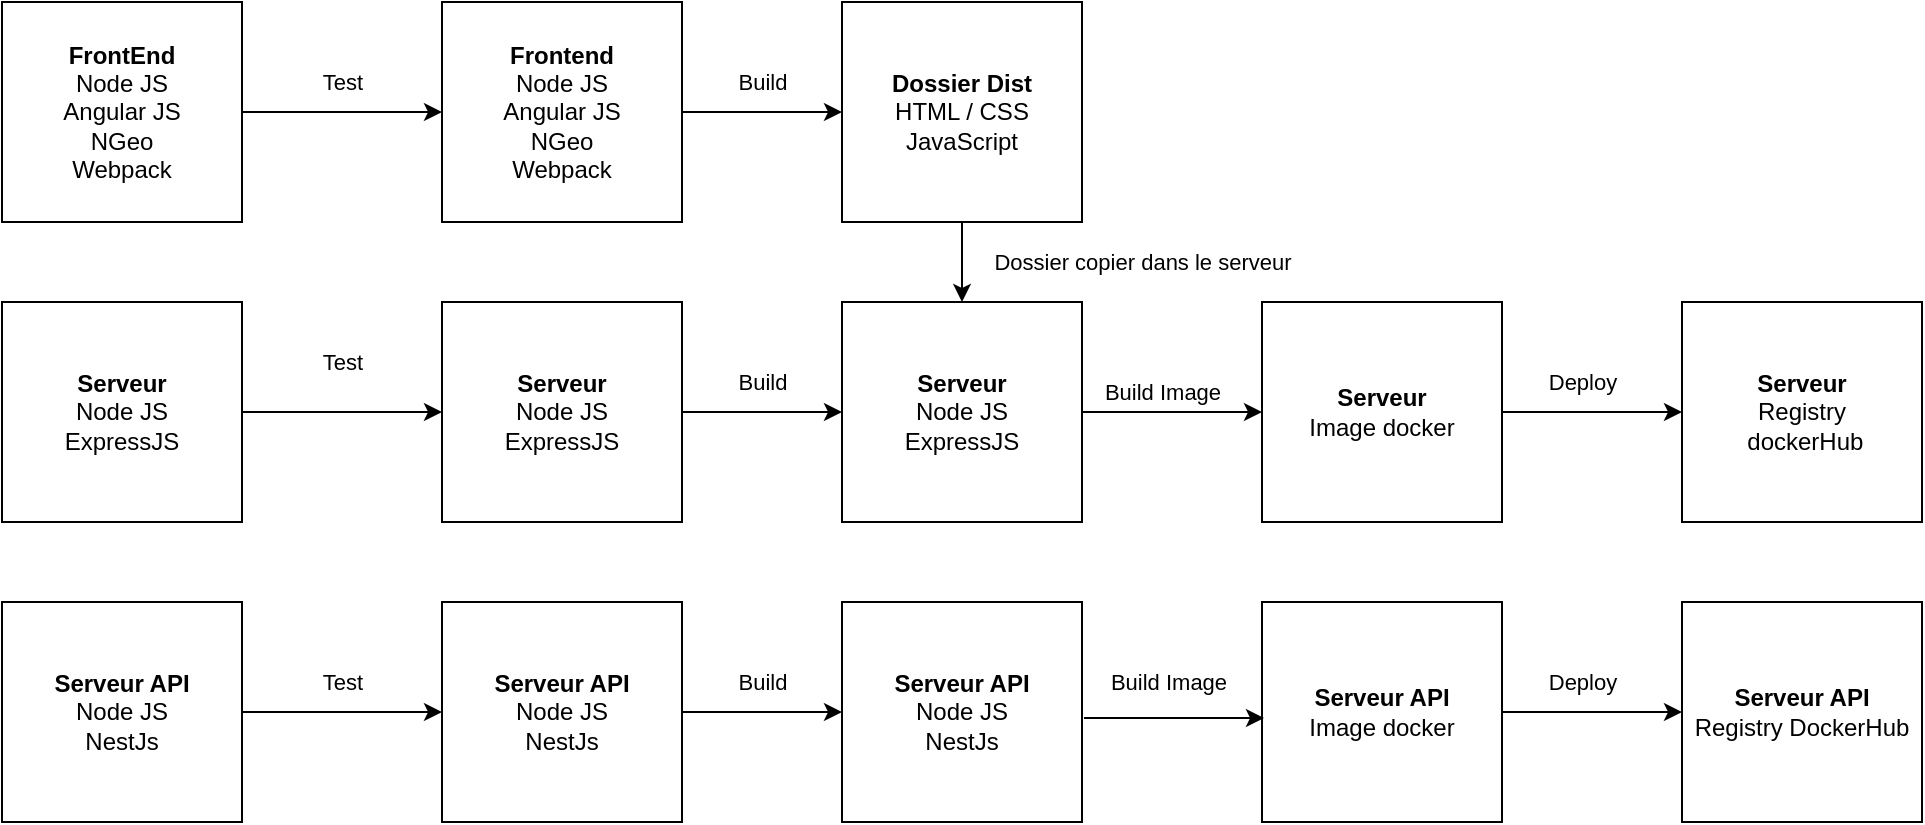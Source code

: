 <mxfile version="17.5.0" type="device"><diagram id="0mSmMj4EATtVLMBIq-Jw" name="Page-1"><mxGraphModel dx="970" dy="604" grid="1" gridSize="10" guides="1" tooltips="1" connect="1" arrows="1" fold="1" page="1" pageScale="1" pageWidth="827" pageHeight="1169" math="0" shadow="0"><root><mxCell id="0"/><mxCell id="1" parent="0"/><mxCell id="rsv5m47qW2A3e_6ivrRq-20" value="Test" style="edgeStyle=orthogonalEdgeStyle;rounded=0;orthogonalLoop=1;jettySize=auto;html=1;entryX=0;entryY=0.5;entryDx=0;entryDy=0;" edge="1" parent="1" source="rsv5m47qW2A3e_6ivrRq-1" target="rsv5m47qW2A3e_6ivrRq-19"><mxGeometry y="15" relative="1" as="geometry"><mxPoint as="offset"/></mxGeometry></mxCell><mxCell id="rsv5m47qW2A3e_6ivrRq-1" value="&lt;div&gt;&lt;b&gt;FrontEnd&lt;/b&gt;&lt;/div&gt;&lt;div&gt;Node JS&lt;b&gt;&lt;br&gt;&lt;/b&gt;&lt;/div&gt;&lt;div&gt;Angular JS&lt;/div&gt;&lt;div&gt;NGeo&lt;/div&gt;&lt;div&gt;Webpack&lt;br&gt;&lt;/div&gt;" style="rounded=0;whiteSpace=wrap;html=1;" vertex="1" parent="1"><mxGeometry x="40" y="60" width="120" height="110" as="geometry"/></mxCell><mxCell id="rsv5m47qW2A3e_6ivrRq-8" value="Test" style="edgeStyle=orthogonalEdgeStyle;rounded=0;orthogonalLoop=1;jettySize=auto;html=1;entryX=0;entryY=0.5;entryDx=0;entryDy=0;" edge="1" parent="1" source="rsv5m47qW2A3e_6ivrRq-2" target="rsv5m47qW2A3e_6ivrRq-18"><mxGeometry y="25" relative="1" as="geometry"><mxPoint as="offset"/></mxGeometry></mxCell><mxCell id="rsv5m47qW2A3e_6ivrRq-2" value="&lt;div&gt;&lt;b&gt;Serveur&lt;/b&gt;&lt;/div&gt;&lt;div&gt;Node JS&lt;/div&gt;&lt;div&gt;ExpressJS&lt;br&gt;&lt;b&gt;&lt;/b&gt;&lt;/div&gt;" style="rounded=0;whiteSpace=wrap;html=1;" vertex="1" parent="1"><mxGeometry x="40" y="210" width="120" height="110" as="geometry"/></mxCell><mxCell id="rsv5m47qW2A3e_6ivrRq-15" value="Test" style="edgeStyle=orthogonalEdgeStyle;rounded=0;orthogonalLoop=1;jettySize=auto;html=1;entryX=0;entryY=0.5;entryDx=0;entryDy=0;" edge="1" parent="1" source="rsv5m47qW2A3e_6ivrRq-3" target="rsv5m47qW2A3e_6ivrRq-26"><mxGeometry y="15" relative="1" as="geometry"><mxPoint as="offset"/></mxGeometry></mxCell><mxCell id="rsv5m47qW2A3e_6ivrRq-3" value="&lt;div&gt;&lt;b&gt;Serveur API&lt;br&gt;&lt;/b&gt;&lt;/div&gt;&lt;div&gt;Node JS&lt;/div&gt;&lt;div&gt;NestJs&lt;br&gt;&lt;b&gt;&lt;/b&gt;&lt;/div&gt;" style="rounded=0;whiteSpace=wrap;html=1;" vertex="1" parent="1"><mxGeometry x="40" y="360" width="120" height="110" as="geometry"/></mxCell><mxCell id="rsv5m47qW2A3e_6ivrRq-9" style="edgeStyle=orthogonalEdgeStyle;rounded=0;orthogonalLoop=1;jettySize=auto;html=1;" edge="1" parent="1" source="rsv5m47qW2A3e_6ivrRq-5" target="rsv5m47qW2A3e_6ivrRq-7"><mxGeometry relative="1" as="geometry"/></mxCell><mxCell id="rsv5m47qW2A3e_6ivrRq-10" value="Dossier copier dans le serveur" style="edgeLabel;html=1;align=center;verticalAlign=middle;resizable=0;points=[];" vertex="1" connectable="0" parent="rsv5m47qW2A3e_6ivrRq-9"><mxGeometry x="-0.2" y="-2" relative="1" as="geometry"><mxPoint x="92" y="4" as="offset"/></mxGeometry></mxCell><mxCell id="rsv5m47qW2A3e_6ivrRq-5" value="&lt;div&gt;&lt;b&gt;Dossier Dist&lt;/b&gt;&lt;/div&gt;&lt;div&gt;HTML / CSS&lt;br&gt;&lt;/div&gt;&lt;div&gt;JavaScript&lt;/div&gt;" style="rounded=0;whiteSpace=wrap;html=1;" vertex="1" parent="1"><mxGeometry x="460" y="60" width="120" height="110" as="geometry"/></mxCell><mxCell id="rsv5m47qW2A3e_6ivrRq-12" style="edgeStyle=orthogonalEdgeStyle;rounded=0;orthogonalLoop=1;jettySize=auto;html=1;entryX=0;entryY=0.5;entryDx=0;entryDy=0;" edge="1" parent="1" source="rsv5m47qW2A3e_6ivrRq-7" target="rsv5m47qW2A3e_6ivrRq-11"><mxGeometry relative="1" as="geometry"/></mxCell><mxCell id="rsv5m47qW2A3e_6ivrRq-13" value="Build Image" style="edgeLabel;html=1;align=center;verticalAlign=middle;resizable=0;points=[];" vertex="1" connectable="0" parent="rsv5m47qW2A3e_6ivrRq-12"><mxGeometry x="-0.14" y="-1" relative="1" as="geometry"><mxPoint x="1" y="-11" as="offset"/></mxGeometry></mxCell><mxCell id="rsv5m47qW2A3e_6ivrRq-7" value="&lt;div&gt;&lt;b&gt;Serveur&lt;/b&gt;&lt;/div&gt;&lt;div&gt;Node JS&lt;/div&gt;&lt;div&gt;ExpressJS&lt;br&gt;&lt;b&gt;&lt;/b&gt;&lt;/div&gt;" style="rounded=0;whiteSpace=wrap;html=1;" vertex="1" parent="1"><mxGeometry x="460" y="210" width="120" height="110" as="geometry"/></mxCell><mxCell id="rsv5m47qW2A3e_6ivrRq-33" value="Deploy" style="edgeStyle=orthogonalEdgeStyle;rounded=0;orthogonalLoop=1;jettySize=auto;html=1;entryX=0;entryY=0.5;entryDx=0;entryDy=0;" edge="1" parent="1" source="rsv5m47qW2A3e_6ivrRq-11" target="rsv5m47qW2A3e_6ivrRq-25"><mxGeometry x="-0.111" y="15" relative="1" as="geometry"><mxPoint as="offset"/></mxGeometry></mxCell><mxCell id="rsv5m47qW2A3e_6ivrRq-11" value="&lt;div&gt;&lt;b&gt;Serveur&lt;/b&gt;&lt;/div&gt;&lt;div&gt;Image docker&lt;br&gt;&lt;b&gt;&lt;/b&gt;&lt;/div&gt;" style="rounded=0;whiteSpace=wrap;html=1;" vertex="1" parent="1"><mxGeometry x="670" y="210" width="120" height="110" as="geometry"/></mxCell><mxCell id="rsv5m47qW2A3e_6ivrRq-23" value="Deploy" style="edgeStyle=orthogonalEdgeStyle;rounded=0;orthogonalLoop=1;jettySize=auto;html=1;" edge="1" parent="1" source="rsv5m47qW2A3e_6ivrRq-14" target="rsv5m47qW2A3e_6ivrRq-22"><mxGeometry x="-0.111" y="15" relative="1" as="geometry"><mxPoint as="offset"/></mxGeometry></mxCell><mxCell id="rsv5m47qW2A3e_6ivrRq-14" value="&lt;div&gt;&lt;b&gt;Serveur API&lt;br&gt;&lt;/b&gt;&lt;/div&gt;&lt;div&gt;Image docker&lt;br&gt;&lt;/div&gt;" style="rounded=0;whiteSpace=wrap;html=1;" vertex="1" parent="1"><mxGeometry x="670" y="360" width="120" height="110" as="geometry"/></mxCell><mxCell id="rsv5m47qW2A3e_6ivrRq-21" value="Build" style="edgeStyle=orthogonalEdgeStyle;rounded=0;orthogonalLoop=1;jettySize=auto;html=1;entryX=0;entryY=0.5;entryDx=0;entryDy=0;" edge="1" parent="1" source="rsv5m47qW2A3e_6ivrRq-18" target="rsv5m47qW2A3e_6ivrRq-7"><mxGeometry y="15" relative="1" as="geometry"><mxPoint as="offset"/></mxGeometry></mxCell><mxCell id="rsv5m47qW2A3e_6ivrRq-18" value="&lt;div&gt;&lt;b&gt;Serveur&lt;/b&gt;&lt;/div&gt;&lt;div&gt;Node JS&lt;/div&gt;&lt;div&gt;ExpressJS&lt;br&gt;&lt;b&gt;&lt;/b&gt;&lt;/div&gt;" style="rounded=0;whiteSpace=wrap;html=1;" vertex="1" parent="1"><mxGeometry x="260" y="210" width="120" height="110" as="geometry"/></mxCell><mxCell id="rsv5m47qW2A3e_6ivrRq-34" value="Build" style="edgeStyle=orthogonalEdgeStyle;rounded=0;orthogonalLoop=1;jettySize=auto;html=1;entryX=0;entryY=0.5;entryDx=0;entryDy=0;" edge="1" parent="1" source="rsv5m47qW2A3e_6ivrRq-19" target="rsv5m47qW2A3e_6ivrRq-5"><mxGeometry y="15" relative="1" as="geometry"><mxPoint as="offset"/></mxGeometry></mxCell><mxCell id="rsv5m47qW2A3e_6ivrRq-19" value="&lt;div&gt;&lt;b&gt;Frontend&lt;br&gt;&lt;/b&gt;&lt;/div&gt;&lt;div&gt;Node JS&lt;b&gt;&lt;br&gt;&lt;/b&gt;&lt;/div&gt;&lt;div&gt;Angular JS&lt;/div&gt;&lt;div&gt;NGeo&lt;/div&gt;Webpack" style="rounded=0;whiteSpace=wrap;html=1;" vertex="1" parent="1"><mxGeometry x="260" y="60" width="120" height="110" as="geometry"/></mxCell><mxCell id="rsv5m47qW2A3e_6ivrRq-22" value="&lt;div&gt;&lt;b&gt;Serveur API&lt;br&gt;&lt;/b&gt;&lt;/div&gt;&lt;div&gt;Registry DockerHub&lt;br&gt;&lt;/div&gt;" style="rounded=0;whiteSpace=wrap;html=1;" vertex="1" parent="1"><mxGeometry x="880" y="360" width="120" height="110" as="geometry"/></mxCell><mxCell id="rsv5m47qW2A3e_6ivrRq-25" value="&lt;div&gt;&lt;b&gt;Serveur&lt;/b&gt;&lt;/div&gt;&lt;div&gt;Registry&lt;br&gt;&lt;/div&gt;&amp;nbsp;dockerHub" style="rounded=0;whiteSpace=wrap;html=1;" vertex="1" parent="1"><mxGeometry x="880" y="210" width="120" height="110" as="geometry"/></mxCell><mxCell id="rsv5m47qW2A3e_6ivrRq-30" value="Build" style="edgeStyle=orthogonalEdgeStyle;rounded=0;orthogonalLoop=1;jettySize=auto;html=1;" edge="1" parent="1" source="rsv5m47qW2A3e_6ivrRq-26" target="rsv5m47qW2A3e_6ivrRq-27"><mxGeometry y="15" relative="1" as="geometry"><mxPoint as="offset"/></mxGeometry></mxCell><mxCell id="rsv5m47qW2A3e_6ivrRq-26" value="&lt;div&gt;&lt;b&gt;Serveur API&lt;br&gt;&lt;/b&gt;&lt;/div&gt;&lt;div&gt;Node JS&lt;/div&gt;&lt;div&gt;NestJs&lt;br&gt;&lt;b&gt;&lt;/b&gt;&lt;/div&gt;" style="rounded=0;whiteSpace=wrap;html=1;" vertex="1" parent="1"><mxGeometry x="260" y="360" width="120" height="110" as="geometry"/></mxCell><mxCell id="rsv5m47qW2A3e_6ivrRq-31" value="Build Image" style="edgeStyle=orthogonalEdgeStyle;rounded=0;orthogonalLoop=1;jettySize=auto;html=1;entryX=0;entryY=0.5;entryDx=0;entryDy=0;" edge="1" parent="1"><mxGeometry x="-0.067" y="18" relative="1" as="geometry"><mxPoint x="581" y="418" as="sourcePoint"/><mxPoint x="671" y="418" as="targetPoint"/><mxPoint as="offset"/></mxGeometry></mxCell><mxCell id="rsv5m47qW2A3e_6ivrRq-27" value="&lt;div&gt;&lt;b&gt;Serveur API&lt;br&gt;&lt;/b&gt;&lt;/div&gt;&lt;div&gt;Node JS&lt;/div&gt;&lt;div&gt;NestJs&lt;br&gt;&lt;b&gt;&lt;/b&gt;&lt;/div&gt;" style="rounded=0;whiteSpace=wrap;html=1;" vertex="1" parent="1"><mxGeometry x="460" y="360" width="120" height="110" as="geometry"/></mxCell></root></mxGraphModel></diagram></mxfile>